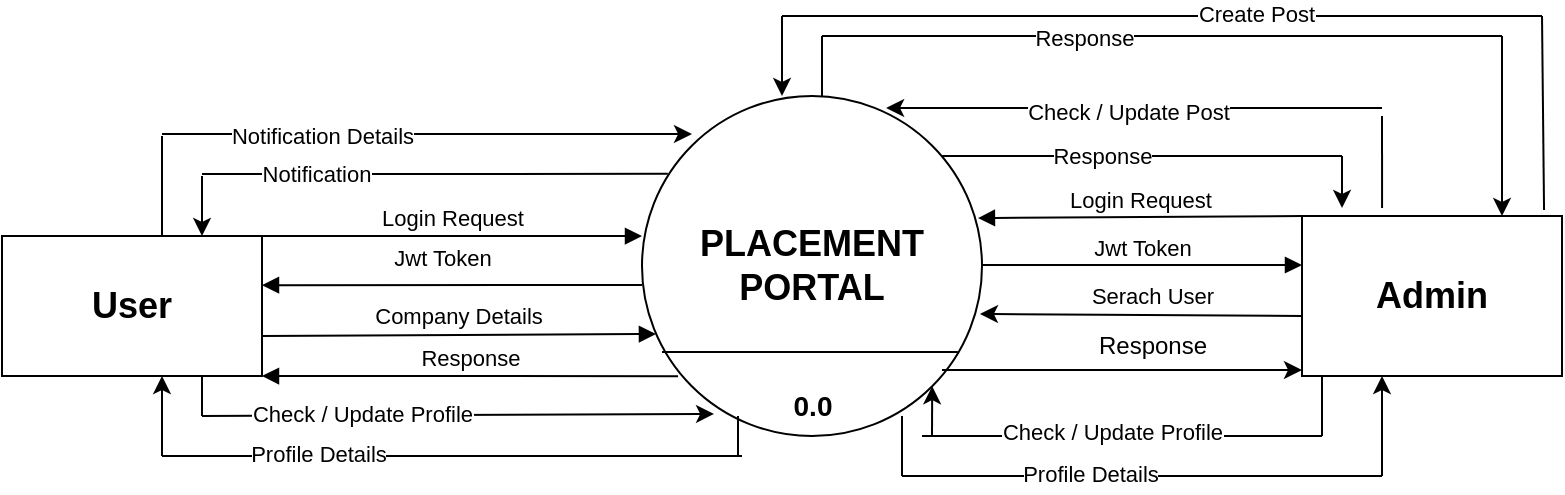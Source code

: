 <mxfile version="24.3.0" type="github">
  <diagram name="Page-1" id="TS7_Ko_DgKG1e7pylsXw">
    <mxGraphModel dx="880" dy="468" grid="1" gridSize="10" guides="1" tooltips="1" connect="1" arrows="1" fold="1" page="1" pageScale="1" pageWidth="850" pageHeight="1100" math="0" shadow="0">
      <root>
        <mxCell id="0" />
        <mxCell id="1" parent="0" />
        <mxCell id="xoUfmpj6Igif4yu6hMCl-1" value="&lt;b&gt;&lt;font style=&quot;font-size: 18px;&quot;&gt;PLACEMENT PORTAL&lt;/font&gt;&lt;/b&gt;" style="ellipse;whiteSpace=wrap;html=1;aspect=fixed;" vertex="1" parent="1">
          <mxGeometry x="350" y="230" width="170" height="170" as="geometry" />
        </mxCell>
        <mxCell id="xoUfmpj6Igif4yu6hMCl-2" value="&lt;font style=&quot;font-size: 18px;&quot;&gt;&lt;b&gt;User&lt;/b&gt;&lt;/font&gt;" style="whiteSpace=wrap;html=1;align=center;" vertex="1" parent="1">
          <mxGeometry x="30" y="300" width="130" height="70" as="geometry" />
        </mxCell>
        <mxCell id="xoUfmpj6Igif4yu6hMCl-3" value="&lt;font style=&quot;font-size: 18px;&quot;&gt;&lt;b&gt;Admin&lt;/b&gt;&lt;/font&gt;" style="whiteSpace=wrap;html=1;align=center;" vertex="1" parent="1">
          <mxGeometry x="680" y="290" width="130" height="80" as="geometry" />
        </mxCell>
        <mxCell id="xoUfmpj6Igif4yu6hMCl-4" value="Login Request" style="html=1;verticalAlign=bottom;endArrow=block;curved=0;rounded=0;entryX=0;entryY=0.412;entryDx=0;entryDy=0;entryPerimeter=0;" edge="1" parent="1" target="xoUfmpj6Igif4yu6hMCl-1">
          <mxGeometry width="80" relative="1" as="geometry">
            <mxPoint x="160" y="300" as="sourcePoint" />
            <mxPoint x="240" y="300" as="targetPoint" />
          </mxGeometry>
        </mxCell>
        <mxCell id="xoUfmpj6Igif4yu6hMCl-5" value="Company Details" style="html=1;verticalAlign=bottom;endArrow=block;curved=0;rounded=0;entryX=0.041;entryY=0.7;entryDx=0;entryDy=0;entryPerimeter=0;" edge="1" parent="1" target="xoUfmpj6Igif4yu6hMCl-1">
          <mxGeometry width="80" relative="1" as="geometry">
            <mxPoint x="160" y="350" as="sourcePoint" />
            <mxPoint x="350" y="350" as="targetPoint" />
          </mxGeometry>
        </mxCell>
        <mxCell id="xoUfmpj6Igif4yu6hMCl-6" value="Jwt Token" style="html=1;verticalAlign=bottom;endArrow=block;curved=0;rounded=0;entryX=0;entryY=0.412;entryDx=0;entryDy=0;entryPerimeter=0;" edge="1" parent="1">
          <mxGeometry width="80" relative="1" as="geometry">
            <mxPoint x="520" y="314.5" as="sourcePoint" />
            <mxPoint x="680" y="314.5" as="targetPoint" />
          </mxGeometry>
        </mxCell>
        <mxCell id="xoUfmpj6Igif4yu6hMCl-8" value="Jwt Token" style="html=1;verticalAlign=bottom;endArrow=block;curved=0;rounded=0;entryX=1;entryY=0.25;entryDx=0;entryDy=0;exitX=0;exitY=0.495;exitDx=0;exitDy=0;exitPerimeter=0;" edge="1" parent="1">
          <mxGeometry x="0.053" y="-5" width="80" relative="1" as="geometry">
            <mxPoint x="350" y="324.5" as="sourcePoint" />
            <mxPoint x="160" y="324.58" as="targetPoint" />
            <mxPoint as="offset" />
          </mxGeometry>
        </mxCell>
        <mxCell id="xoUfmpj6Igif4yu6hMCl-10" value="Response" style="html=1;verticalAlign=bottom;endArrow=block;curved=0;rounded=0;entryX=1;entryY=1;entryDx=0;entryDy=0;exitX=0.106;exitY=0.824;exitDx=0;exitDy=0;exitPerimeter=0;" edge="1" parent="1" source="xoUfmpj6Igif4yu6hMCl-1" target="xoUfmpj6Igif4yu6hMCl-2">
          <mxGeometry width="80" relative="1" as="geometry">
            <mxPoint x="200" y="340" as="sourcePoint" />
            <mxPoint x="390" y="340" as="targetPoint" />
          </mxGeometry>
        </mxCell>
        <mxCell id="xoUfmpj6Igif4yu6hMCl-15" value="" style="endArrow=none;html=1;rounded=0;entryX=0.076;entryY=0.229;entryDx=0;entryDy=0;entryPerimeter=0;" edge="1" parent="1" target="xoUfmpj6Igif4yu6hMCl-1">
          <mxGeometry width="50" height="50" relative="1" as="geometry">
            <mxPoint x="130" y="269" as="sourcePoint" />
            <mxPoint x="380" y="250" as="targetPoint" />
          </mxGeometry>
        </mxCell>
        <mxCell id="xoUfmpj6Igif4yu6hMCl-18" value="Notification" style="edgeLabel;html=1;align=center;verticalAlign=middle;resizable=0;points=[];" vertex="1" connectable="0" parent="xoUfmpj6Igif4yu6hMCl-15">
          <mxGeometry x="-0.514" relative="1" as="geometry">
            <mxPoint as="offset" />
          </mxGeometry>
        </mxCell>
        <mxCell id="xoUfmpj6Igif4yu6hMCl-16" value="" style="endArrow=classic;html=1;rounded=0;" edge="1" parent="1">
          <mxGeometry width="50" height="50" relative="1" as="geometry">
            <mxPoint x="130" y="270" as="sourcePoint" />
            <mxPoint x="130" y="300" as="targetPoint" />
          </mxGeometry>
        </mxCell>
        <mxCell id="xoUfmpj6Igif4yu6hMCl-19" value="" style="endArrow=none;html=1;rounded=0;" edge="1" parent="1">
          <mxGeometry width="50" height="50" relative="1" as="geometry">
            <mxPoint x="110" y="250" as="sourcePoint" />
            <mxPoint x="110" y="300" as="targetPoint" />
          </mxGeometry>
        </mxCell>
        <mxCell id="xoUfmpj6Igif4yu6hMCl-21" value="" style="endArrow=classic;html=1;rounded=0;entryX=0.147;entryY=0.112;entryDx=0;entryDy=0;entryPerimeter=0;" edge="1" parent="1" target="xoUfmpj6Igif4yu6hMCl-1">
          <mxGeometry width="50" height="50" relative="1" as="geometry">
            <mxPoint x="110" y="249" as="sourcePoint" />
            <mxPoint x="160" y="210" as="targetPoint" />
          </mxGeometry>
        </mxCell>
        <mxCell id="xoUfmpj6Igif4yu6hMCl-22" value="Notification Details" style="edgeLabel;html=1;align=center;verticalAlign=middle;resizable=0;points=[];" vertex="1" connectable="0" parent="xoUfmpj6Igif4yu6hMCl-21">
          <mxGeometry x="-0.66" y="-1" relative="1" as="geometry">
            <mxPoint x="35" as="offset" />
          </mxGeometry>
        </mxCell>
        <mxCell id="xoUfmpj6Igif4yu6hMCl-23" value="" style="endArrow=none;html=1;rounded=0;" edge="1" parent="1">
          <mxGeometry width="50" height="50" relative="1" as="geometry">
            <mxPoint x="130" y="390" as="sourcePoint" />
            <mxPoint x="130" y="370" as="targetPoint" />
          </mxGeometry>
        </mxCell>
        <mxCell id="xoUfmpj6Igif4yu6hMCl-24" value="" style="endArrow=classic;html=1;rounded=0;entryX=0.212;entryY=0.935;entryDx=0;entryDy=0;entryPerimeter=0;" edge="1" parent="1" target="xoUfmpj6Igif4yu6hMCl-1">
          <mxGeometry width="50" height="50" relative="1" as="geometry">
            <mxPoint x="130" y="390" as="sourcePoint" />
            <mxPoint x="180" y="340" as="targetPoint" />
          </mxGeometry>
        </mxCell>
        <mxCell id="xoUfmpj6Igif4yu6hMCl-25" value="Check / Update Profile" style="edgeLabel;html=1;align=center;verticalAlign=middle;resizable=0;points=[];" vertex="1" connectable="0" parent="xoUfmpj6Igif4yu6hMCl-24">
          <mxGeometry x="-0.578" y="1" relative="1" as="geometry">
            <mxPoint x="26" as="offset" />
          </mxGeometry>
        </mxCell>
        <mxCell id="xoUfmpj6Igif4yu6hMCl-26" value="" style="endArrow=classic;html=1;rounded=0;" edge="1" parent="1">
          <mxGeometry width="50" height="50" relative="1" as="geometry">
            <mxPoint x="110" y="410" as="sourcePoint" />
            <mxPoint x="110" y="370" as="targetPoint" />
          </mxGeometry>
        </mxCell>
        <mxCell id="xoUfmpj6Igif4yu6hMCl-27" value="" style="endArrow=none;html=1;rounded=0;" edge="1" parent="1">
          <mxGeometry width="50" height="50" relative="1" as="geometry">
            <mxPoint x="398" y="410" as="sourcePoint" />
            <mxPoint x="398" y="390" as="targetPoint" />
          </mxGeometry>
        </mxCell>
        <mxCell id="xoUfmpj6Igif4yu6hMCl-28" value="" style="endArrow=none;html=1;rounded=0;" edge="1" parent="1">
          <mxGeometry width="50" height="50" relative="1" as="geometry">
            <mxPoint x="110" y="410" as="sourcePoint" />
            <mxPoint x="400" y="410" as="targetPoint" />
          </mxGeometry>
        </mxCell>
        <mxCell id="xoUfmpj6Igif4yu6hMCl-29" value="Profile Details" style="edgeLabel;html=1;align=center;verticalAlign=middle;resizable=0;points=[];" vertex="1" connectable="0" parent="xoUfmpj6Igif4yu6hMCl-28">
          <mxGeometry x="-0.669" y="1" relative="1" as="geometry">
            <mxPoint x="30" as="offset" />
          </mxGeometry>
        </mxCell>
        <mxCell id="xoUfmpj6Igif4yu6hMCl-31" value="&lt;font style=&quot;font-size: 14px;&quot;&gt;&lt;b&gt;0.0&lt;/b&gt;&lt;/font&gt;" style="text;html=1;align=center;verticalAlign=middle;resizable=0;points=[];autosize=1;strokeColor=none;fillColor=none;" vertex="1" parent="1">
          <mxGeometry x="415" y="370" width="40" height="30" as="geometry" />
        </mxCell>
        <mxCell id="xoUfmpj6Igif4yu6hMCl-32" value="" style="endArrow=classic;html=1;rounded=0;exitX=0;exitY=0;exitDx=0;exitDy=0;entryX=0.994;entryY=0.641;entryDx=0;entryDy=0;entryPerimeter=0;" edge="1" parent="1" target="xoUfmpj6Igif4yu6hMCl-1">
          <mxGeometry width="50" height="50" relative="1" as="geometry">
            <mxPoint x="680" y="340" as="sourcePoint" />
            <mxPoint x="520" y="340" as="targetPoint" />
          </mxGeometry>
        </mxCell>
        <mxCell id="xoUfmpj6Igif4yu6hMCl-33" value="" style="endArrow=classic;html=1;rounded=0;" edge="1" parent="1">
          <mxGeometry width="50" height="50" relative="1" as="geometry">
            <mxPoint x="500" y="367" as="sourcePoint" />
            <mxPoint x="680" y="367" as="targetPoint" />
          </mxGeometry>
        </mxCell>
        <mxCell id="xoUfmpj6Igif4yu6hMCl-34" value="&lt;font style=&quot;font-size: 11px;&quot;&gt;Serach User&lt;/font&gt;" style="text;html=1;align=center;verticalAlign=middle;resizable=0;points=[];autosize=1;strokeColor=none;fillColor=none;" vertex="1" parent="1">
          <mxGeometry x="565" y="315" width="80" height="30" as="geometry" />
        </mxCell>
        <mxCell id="xoUfmpj6Igif4yu6hMCl-35" value="Response" style="text;html=1;align=center;verticalAlign=middle;resizable=0;points=[];autosize=1;strokeColor=none;fillColor=none;" vertex="1" parent="1">
          <mxGeometry x="565" y="340" width="80" height="30" as="geometry" />
        </mxCell>
        <mxCell id="xoUfmpj6Igif4yu6hMCl-36" value="Login Request" style="html=1;verticalAlign=bottom;endArrow=block;curved=0;rounded=0;exitX=0;exitY=0;exitDx=0;exitDy=0;entryX=0.988;entryY=0.359;entryDx=0;entryDy=0;entryPerimeter=0;" edge="1" parent="1" source="xoUfmpj6Igif4yu6hMCl-3" target="xoUfmpj6Igif4yu6hMCl-1">
          <mxGeometry width="80" relative="1" as="geometry">
            <mxPoint x="570" y="210" as="sourcePoint" />
            <mxPoint x="650" y="210" as="targetPoint" />
          </mxGeometry>
        </mxCell>
        <mxCell id="xoUfmpj6Igif4yu6hMCl-37" value="" style="endArrow=none;html=1;rounded=0;entryX=0.929;entryY=0.753;entryDx=0;entryDy=0;entryPerimeter=0;" edge="1" parent="1" target="xoUfmpj6Igif4yu6hMCl-1">
          <mxGeometry width="50" height="50" relative="1" as="geometry">
            <mxPoint x="360" y="358" as="sourcePoint" />
            <mxPoint x="410" y="310" as="targetPoint" />
          </mxGeometry>
        </mxCell>
        <mxCell id="xoUfmpj6Igif4yu6hMCl-38" value="" style="endArrow=none;html=1;rounded=0;" edge="1" parent="1">
          <mxGeometry width="50" height="50" relative="1" as="geometry">
            <mxPoint x="480" y="420" as="sourcePoint" />
            <mxPoint x="480" y="390" as="targetPoint" />
          </mxGeometry>
        </mxCell>
        <mxCell id="xoUfmpj6Igif4yu6hMCl-39" value="" style="endArrow=none;html=1;rounded=0;" edge="1" parent="1">
          <mxGeometry width="50" height="50" relative="1" as="geometry">
            <mxPoint x="480" y="420" as="sourcePoint" />
            <mxPoint x="720" y="420" as="targetPoint" />
          </mxGeometry>
        </mxCell>
        <mxCell id="xoUfmpj6Igif4yu6hMCl-45" value="Profile Details" style="edgeLabel;html=1;align=center;verticalAlign=middle;resizable=0;points=[];" vertex="1" connectable="0" parent="xoUfmpj6Igif4yu6hMCl-39">
          <mxGeometry x="-0.448" y="1" relative="1" as="geometry">
            <mxPoint x="28" as="offset" />
          </mxGeometry>
        </mxCell>
        <mxCell id="xoUfmpj6Igif4yu6hMCl-40" value="" style="endArrow=classic;html=1;rounded=0;entryX=1;entryY=1;entryDx=0;entryDy=0;" edge="1" parent="1" target="xoUfmpj6Igif4yu6hMCl-1">
          <mxGeometry width="50" height="50" relative="1" as="geometry">
            <mxPoint x="495" y="400" as="sourcePoint" />
            <mxPoint x="490" y="380" as="targetPoint" />
          </mxGeometry>
        </mxCell>
        <mxCell id="xoUfmpj6Igif4yu6hMCl-42" value="" style="endArrow=none;html=1;rounded=0;" edge="1" parent="1">
          <mxGeometry width="50" height="50" relative="1" as="geometry">
            <mxPoint x="490" y="400" as="sourcePoint" />
            <mxPoint x="690" y="400" as="targetPoint" />
          </mxGeometry>
        </mxCell>
        <mxCell id="xoUfmpj6Igif4yu6hMCl-44" value="Check / Update Profile" style="edgeLabel;html=1;align=center;verticalAlign=middle;resizable=0;points=[];" vertex="1" connectable="0" parent="xoUfmpj6Igif4yu6hMCl-42">
          <mxGeometry x="-0.05" y="2" relative="1" as="geometry">
            <mxPoint as="offset" />
          </mxGeometry>
        </mxCell>
        <mxCell id="xoUfmpj6Igif4yu6hMCl-43" value="" style="endArrow=none;html=1;rounded=0;" edge="1" parent="1">
          <mxGeometry width="50" height="50" relative="1" as="geometry">
            <mxPoint x="690" y="400" as="sourcePoint" />
            <mxPoint x="690" y="370" as="targetPoint" />
          </mxGeometry>
        </mxCell>
        <mxCell id="xoUfmpj6Igif4yu6hMCl-46" value="" style="endArrow=classic;html=1;rounded=0;" edge="1" parent="1">
          <mxGeometry width="50" height="50" relative="1" as="geometry">
            <mxPoint x="720" y="420" as="sourcePoint" />
            <mxPoint x="720" y="370" as="targetPoint" />
          </mxGeometry>
        </mxCell>
        <mxCell id="xoUfmpj6Igif4yu6hMCl-47" value="" style="endArrow=classic;html=1;rounded=0;entryX=0.718;entryY=0.035;entryDx=0;entryDy=0;entryPerimeter=0;" edge="1" parent="1" target="xoUfmpj6Igif4yu6hMCl-1">
          <mxGeometry width="50" height="50" relative="1" as="geometry">
            <mxPoint x="720" y="236" as="sourcePoint" />
            <mxPoint x="495" y="210" as="targetPoint" />
          </mxGeometry>
        </mxCell>
        <mxCell id="xoUfmpj6Igif4yu6hMCl-50" value="Check / Update Post" style="edgeLabel;html=1;align=center;verticalAlign=middle;resizable=0;points=[];" vertex="1" connectable="0" parent="xoUfmpj6Igif4yu6hMCl-47">
          <mxGeometry x="0.027" y="2" relative="1" as="geometry">
            <mxPoint as="offset" />
          </mxGeometry>
        </mxCell>
        <mxCell id="xoUfmpj6Igif4yu6hMCl-49" value="" style="endArrow=none;html=1;rounded=0;exitX=0.308;exitY=-0.05;exitDx=0;exitDy=0;exitPerimeter=0;" edge="1" parent="1" source="xoUfmpj6Igif4yu6hMCl-3">
          <mxGeometry width="50" height="50" relative="1" as="geometry">
            <mxPoint x="680" y="260" as="sourcePoint" />
            <mxPoint x="720" y="240" as="targetPoint" />
          </mxGeometry>
        </mxCell>
        <mxCell id="xoUfmpj6Igif4yu6hMCl-51" value="" style="endArrow=none;html=1;rounded=0;" edge="1" parent="1">
          <mxGeometry width="50" height="50" relative="1" as="geometry">
            <mxPoint x="500" y="260" as="sourcePoint" />
            <mxPoint x="700" y="260" as="targetPoint" />
          </mxGeometry>
        </mxCell>
        <mxCell id="xoUfmpj6Igif4yu6hMCl-53" value="Response" style="edgeLabel;html=1;align=center;verticalAlign=middle;resizable=0;points=[];" vertex="1" connectable="0" parent="xoUfmpj6Igif4yu6hMCl-51">
          <mxGeometry x="-0.4" relative="1" as="geometry">
            <mxPoint x="20" as="offset" />
          </mxGeometry>
        </mxCell>
        <mxCell id="xoUfmpj6Igif4yu6hMCl-52" value="" style="endArrow=classic;html=1;rounded=0;entryX=0.154;entryY=-0.05;entryDx=0;entryDy=0;entryPerimeter=0;" edge="1" parent="1" target="xoUfmpj6Igif4yu6hMCl-3">
          <mxGeometry width="50" height="50" relative="1" as="geometry">
            <mxPoint x="700" y="260" as="sourcePoint" />
            <mxPoint x="750" y="210" as="targetPoint" />
          </mxGeometry>
        </mxCell>
        <mxCell id="xoUfmpj6Igif4yu6hMCl-54" value="" style="endArrow=classic;html=1;rounded=0;" edge="1" parent="1">
          <mxGeometry width="50" height="50" relative="1" as="geometry">
            <mxPoint x="780" y="200" as="sourcePoint" />
            <mxPoint x="780" y="290" as="targetPoint" />
          </mxGeometry>
        </mxCell>
        <mxCell id="xoUfmpj6Igif4yu6hMCl-55" value="" style="endArrow=none;html=1;rounded=0;" edge="1" parent="1">
          <mxGeometry width="50" height="50" relative="1" as="geometry">
            <mxPoint x="440" y="230" as="sourcePoint" />
            <mxPoint x="440" y="200" as="targetPoint" />
          </mxGeometry>
        </mxCell>
        <mxCell id="xoUfmpj6Igif4yu6hMCl-56" value="" style="endArrow=none;html=1;rounded=0;" edge="1" parent="1">
          <mxGeometry width="50" height="50" relative="1" as="geometry">
            <mxPoint x="440" y="200" as="sourcePoint" />
            <mxPoint x="780" y="200" as="targetPoint" />
          </mxGeometry>
        </mxCell>
        <mxCell id="xoUfmpj6Igif4yu6hMCl-57" value="Response" style="edgeLabel;html=1;align=center;verticalAlign=middle;resizable=0;points=[];" vertex="1" connectable="0" parent="xoUfmpj6Igif4yu6hMCl-56">
          <mxGeometry x="-0.229" y="-1" relative="1" as="geometry">
            <mxPoint as="offset" />
          </mxGeometry>
        </mxCell>
        <mxCell id="xoUfmpj6Igif4yu6hMCl-58" value="" style="endArrow=classic;html=1;rounded=0;" edge="1" parent="1">
          <mxGeometry width="50" height="50" relative="1" as="geometry">
            <mxPoint x="420" y="190" as="sourcePoint" />
            <mxPoint x="420" y="230" as="targetPoint" />
          </mxGeometry>
        </mxCell>
        <mxCell id="xoUfmpj6Igif4yu6hMCl-59" value="" style="endArrow=none;html=1;rounded=0;" edge="1" parent="1">
          <mxGeometry width="50" height="50" relative="1" as="geometry">
            <mxPoint x="420" y="190" as="sourcePoint" />
            <mxPoint x="800" y="190" as="targetPoint" />
          </mxGeometry>
        </mxCell>
        <mxCell id="xoUfmpj6Igif4yu6hMCl-61" value="Create Post" style="edgeLabel;html=1;align=center;verticalAlign=middle;resizable=0;points=[];" vertex="1" connectable="0" parent="xoUfmpj6Igif4yu6hMCl-59">
          <mxGeometry x="0.247" y="1" relative="1" as="geometry">
            <mxPoint as="offset" />
          </mxGeometry>
        </mxCell>
        <mxCell id="xoUfmpj6Igif4yu6hMCl-60" value="" style="endArrow=none;html=1;rounded=0;exitX=0.931;exitY=-0.037;exitDx=0;exitDy=0;exitPerimeter=0;" edge="1" parent="1" source="xoUfmpj6Igif4yu6hMCl-3">
          <mxGeometry width="50" height="50" relative="1" as="geometry">
            <mxPoint x="750" y="240" as="sourcePoint" />
            <mxPoint x="800" y="190" as="targetPoint" />
          </mxGeometry>
        </mxCell>
      </root>
    </mxGraphModel>
  </diagram>
</mxfile>
